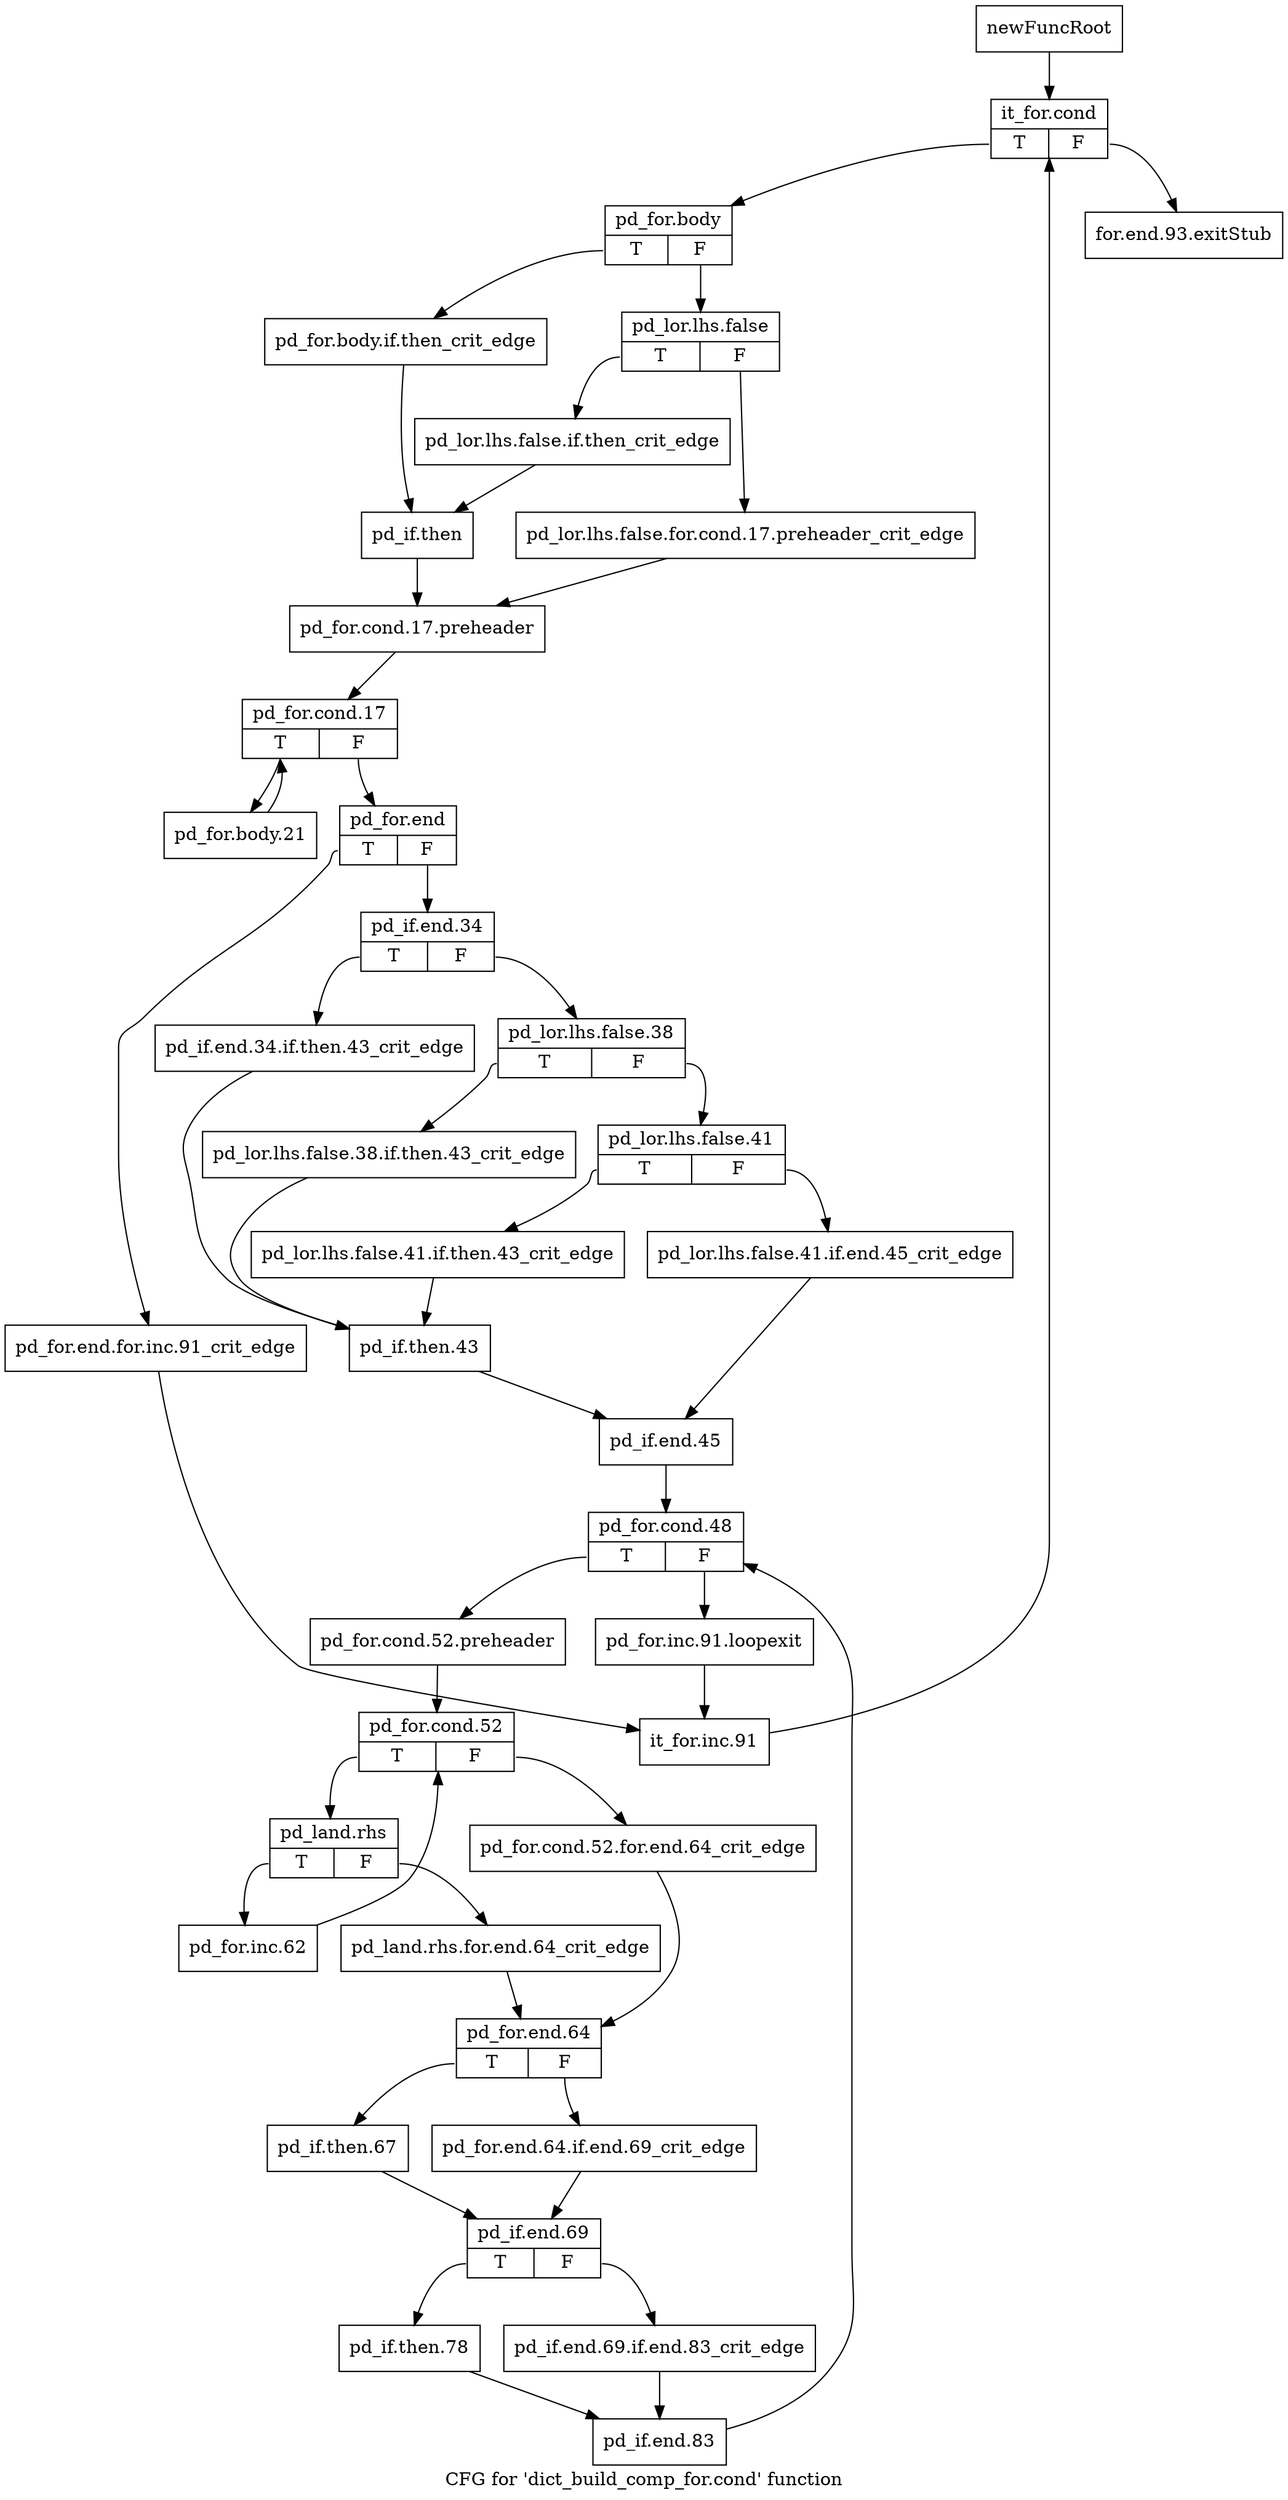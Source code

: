 digraph "CFG for 'dict_build_comp_for.cond' function" {
	label="CFG for 'dict_build_comp_for.cond' function";

	Node0x1187760 [shape=record,label="{newFuncRoot}"];
	Node0x1187760 -> Node0x1187800;
	Node0x11877b0 [shape=record,label="{for.end.93.exitStub}"];
	Node0x1187800 [shape=record,label="{it_for.cond|{<s0>T|<s1>F}}"];
	Node0x1187800:s0 -> Node0x1187850;
	Node0x1187800:s1 -> Node0x11877b0;
	Node0x1187850 [shape=record,label="{pd_for.body|{<s0>T|<s1>F}}"];
	Node0x1187850:s0 -> Node0x1187990;
	Node0x1187850:s1 -> Node0x11878a0;
	Node0x11878a0 [shape=record,label="{pd_lor.lhs.false|{<s0>T|<s1>F}}"];
	Node0x11878a0:s0 -> Node0x1187940;
	Node0x11878a0:s1 -> Node0x11878f0;
	Node0x11878f0 [shape=record,label="{pd_lor.lhs.false.for.cond.17.preheader_crit_edge}"];
	Node0x11878f0 -> Node0x1187a30;
	Node0x1187940 [shape=record,label="{pd_lor.lhs.false.if.then_crit_edge}"];
	Node0x1187940 -> Node0x11879e0;
	Node0x1187990 [shape=record,label="{pd_for.body.if.then_crit_edge}"];
	Node0x1187990 -> Node0x11879e0;
	Node0x11879e0 [shape=record,label="{pd_if.then}"];
	Node0x11879e0 -> Node0x1187a30;
	Node0x1187a30 [shape=record,label="{pd_for.cond.17.preheader}"];
	Node0x1187a30 -> Node0x1187a80;
	Node0x1187a80 [shape=record,label="{pd_for.cond.17|{<s0>T|<s1>F}}"];
	Node0x1187a80:s0 -> Node0x1188340;
	Node0x1187a80:s1 -> Node0x1187ad0;
	Node0x1187ad0 [shape=record,label="{pd_for.end|{<s0>T|<s1>F}}"];
	Node0x1187ad0:s0 -> Node0x11882a0;
	Node0x1187ad0:s1 -> Node0x1187b20;
	Node0x1187b20 [shape=record,label="{pd_if.end.34|{<s0>T|<s1>F}}"];
	Node0x1187b20:s0 -> Node0x1187d00;
	Node0x1187b20:s1 -> Node0x1187b70;
	Node0x1187b70 [shape=record,label="{pd_lor.lhs.false.38|{<s0>T|<s1>F}}"];
	Node0x1187b70:s0 -> Node0x1187cb0;
	Node0x1187b70:s1 -> Node0x1187bc0;
	Node0x1187bc0 [shape=record,label="{pd_lor.lhs.false.41|{<s0>T|<s1>F}}"];
	Node0x1187bc0:s0 -> Node0x1187c60;
	Node0x1187bc0:s1 -> Node0x1187c10;
	Node0x1187c10 [shape=record,label="{pd_lor.lhs.false.41.if.end.45_crit_edge}"];
	Node0x1187c10 -> Node0x1187da0;
	Node0x1187c60 [shape=record,label="{pd_lor.lhs.false.41.if.then.43_crit_edge}"];
	Node0x1187c60 -> Node0x1187d50;
	Node0x1187cb0 [shape=record,label="{pd_lor.lhs.false.38.if.then.43_crit_edge}"];
	Node0x1187cb0 -> Node0x1187d50;
	Node0x1187d00 [shape=record,label="{pd_if.end.34.if.then.43_crit_edge}"];
	Node0x1187d00 -> Node0x1187d50;
	Node0x1187d50 [shape=record,label="{pd_if.then.43}"];
	Node0x1187d50 -> Node0x1187da0;
	Node0x1187da0 [shape=record,label="{pd_if.end.45}"];
	Node0x1187da0 -> Node0x1187df0;
	Node0x1187df0 [shape=record,label="{pd_for.cond.48|{<s0>T|<s1>F}}"];
	Node0x1187df0:s0 -> Node0x1187e90;
	Node0x1187df0:s1 -> Node0x1187e40;
	Node0x1187e40 [shape=record,label="{pd_for.inc.91.loopexit}"];
	Node0x1187e40 -> Node0x11882f0;
	Node0x1187e90 [shape=record,label="{pd_for.cond.52.preheader}"];
	Node0x1187e90 -> Node0x1187ee0;
	Node0x1187ee0 [shape=record,label="{pd_for.cond.52|{<s0>T|<s1>F}}"];
	Node0x1187ee0:s0 -> Node0x1187f80;
	Node0x1187ee0:s1 -> Node0x1187f30;
	Node0x1187f30 [shape=record,label="{pd_for.cond.52.for.end.64_crit_edge}"];
	Node0x1187f30 -> Node0x1188020;
	Node0x1187f80 [shape=record,label="{pd_land.rhs|{<s0>T|<s1>F}}"];
	Node0x1187f80:s0 -> Node0x1188250;
	Node0x1187f80:s1 -> Node0x1187fd0;
	Node0x1187fd0 [shape=record,label="{pd_land.rhs.for.end.64_crit_edge}"];
	Node0x1187fd0 -> Node0x1188020;
	Node0x1188020 [shape=record,label="{pd_for.end.64|{<s0>T|<s1>F}}"];
	Node0x1188020:s0 -> Node0x11880c0;
	Node0x1188020:s1 -> Node0x1188070;
	Node0x1188070 [shape=record,label="{pd_for.end.64.if.end.69_crit_edge}"];
	Node0x1188070 -> Node0x1188110;
	Node0x11880c0 [shape=record,label="{pd_if.then.67}"];
	Node0x11880c0 -> Node0x1188110;
	Node0x1188110 [shape=record,label="{pd_if.end.69|{<s0>T|<s1>F}}"];
	Node0x1188110:s0 -> Node0x11881b0;
	Node0x1188110:s1 -> Node0x1188160;
	Node0x1188160 [shape=record,label="{pd_if.end.69.if.end.83_crit_edge}"];
	Node0x1188160 -> Node0x1188200;
	Node0x11881b0 [shape=record,label="{pd_if.then.78}"];
	Node0x11881b0 -> Node0x1188200;
	Node0x1188200 [shape=record,label="{pd_if.end.83}"];
	Node0x1188200 -> Node0x1187df0;
	Node0x1188250 [shape=record,label="{pd_for.inc.62}"];
	Node0x1188250 -> Node0x1187ee0;
	Node0x11882a0 [shape=record,label="{pd_for.end.for.inc.91_crit_edge}"];
	Node0x11882a0 -> Node0x11882f0;
	Node0x11882f0 [shape=record,label="{it_for.inc.91}"];
	Node0x11882f0 -> Node0x1187800;
	Node0x1188340 [shape=record,label="{pd_for.body.21}"];
	Node0x1188340 -> Node0x1187a80;
}
